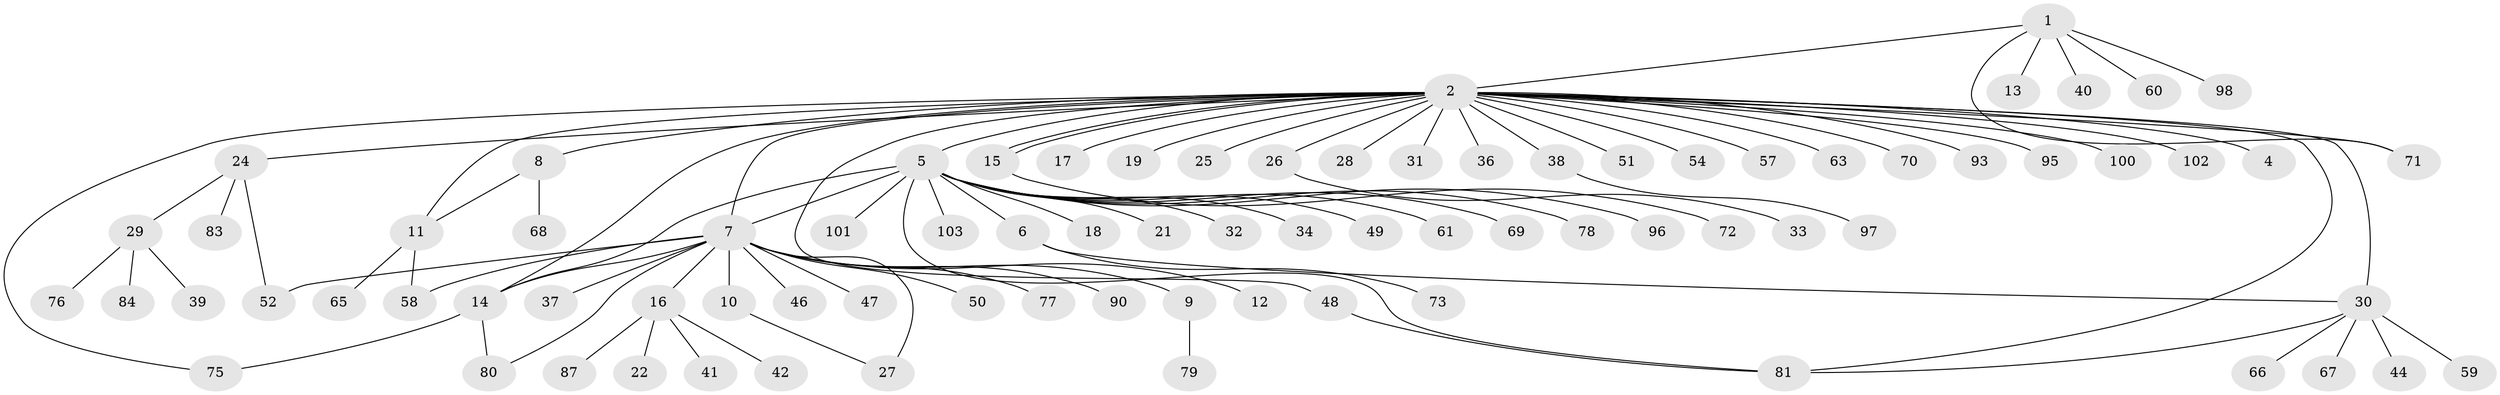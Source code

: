 // Generated by graph-tools (version 1.1) at 2025/23/03/03/25 07:23:48]
// undirected, 82 vertices, 96 edges
graph export_dot {
graph [start="1"]
  node [color=gray90,style=filled];
  1 [super="+56"];
  2 [super="+3"];
  4;
  5 [super="+64"];
  6 [super="+43"];
  7 [super="+89"];
  8 [super="+91"];
  9 [super="+74"];
  10;
  11 [super="+45"];
  12;
  13 [super="+20"];
  14;
  15 [super="+62"];
  16 [super="+23"];
  17;
  18;
  19;
  21 [super="+55"];
  22;
  24;
  25;
  26 [super="+94"];
  27 [super="+53"];
  28;
  29;
  30 [super="+35"];
  31;
  32;
  33 [super="+92"];
  34 [super="+88"];
  36;
  37;
  38 [super="+85"];
  39;
  40;
  41;
  42;
  44;
  46;
  47;
  48 [super="+82"];
  49;
  50;
  51;
  52;
  54;
  57 [super="+99"];
  58;
  59;
  60;
  61;
  63;
  65;
  66;
  67;
  68;
  69;
  70;
  71;
  72;
  73;
  75;
  76;
  77;
  78;
  79;
  80;
  81 [super="+86"];
  83;
  84;
  87;
  90;
  93;
  95;
  96;
  97;
  98;
  100;
  101;
  102;
  103;
  1 -- 2;
  1 -- 13;
  1 -- 40;
  1 -- 60;
  1 -- 71;
  1 -- 98;
  2 -- 4;
  2 -- 5;
  2 -- 7;
  2 -- 11;
  2 -- 15;
  2 -- 15;
  2 -- 24;
  2 -- 25;
  2 -- 26;
  2 -- 28;
  2 -- 30;
  2 -- 31;
  2 -- 36;
  2 -- 51;
  2 -- 57;
  2 -- 63;
  2 -- 70;
  2 -- 71;
  2 -- 75;
  2 -- 95;
  2 -- 100;
  2 -- 38;
  2 -- 102;
  2 -- 8;
  2 -- 14;
  2 -- 48;
  2 -- 17;
  2 -- 19;
  2 -- 54;
  2 -- 93;
  2 -- 81;
  5 -- 6;
  5 -- 7;
  5 -- 14;
  5 -- 18;
  5 -- 21;
  5 -- 32;
  5 -- 34;
  5 -- 49;
  5 -- 61;
  5 -- 69;
  5 -- 78;
  5 -- 81;
  5 -- 96;
  5 -- 101;
  5 -- 103;
  6 -- 30;
  6 -- 73;
  7 -- 9;
  7 -- 10;
  7 -- 12;
  7 -- 14;
  7 -- 16;
  7 -- 27;
  7 -- 37;
  7 -- 46;
  7 -- 47;
  7 -- 50;
  7 -- 52;
  7 -- 58;
  7 -- 77;
  7 -- 80;
  7 -- 90;
  8 -- 11;
  8 -- 68;
  9 -- 79;
  10 -- 27;
  11 -- 65;
  11 -- 58;
  14 -- 75;
  14 -- 80;
  15 -- 72;
  16 -- 22;
  16 -- 41;
  16 -- 42;
  16 -- 87;
  24 -- 29;
  24 -- 52;
  24 -- 83;
  26 -- 33;
  29 -- 39;
  29 -- 76;
  29 -- 84;
  30 -- 59;
  30 -- 66;
  30 -- 67;
  30 -- 44;
  30 -- 81;
  38 -- 97;
  48 -- 81;
}
